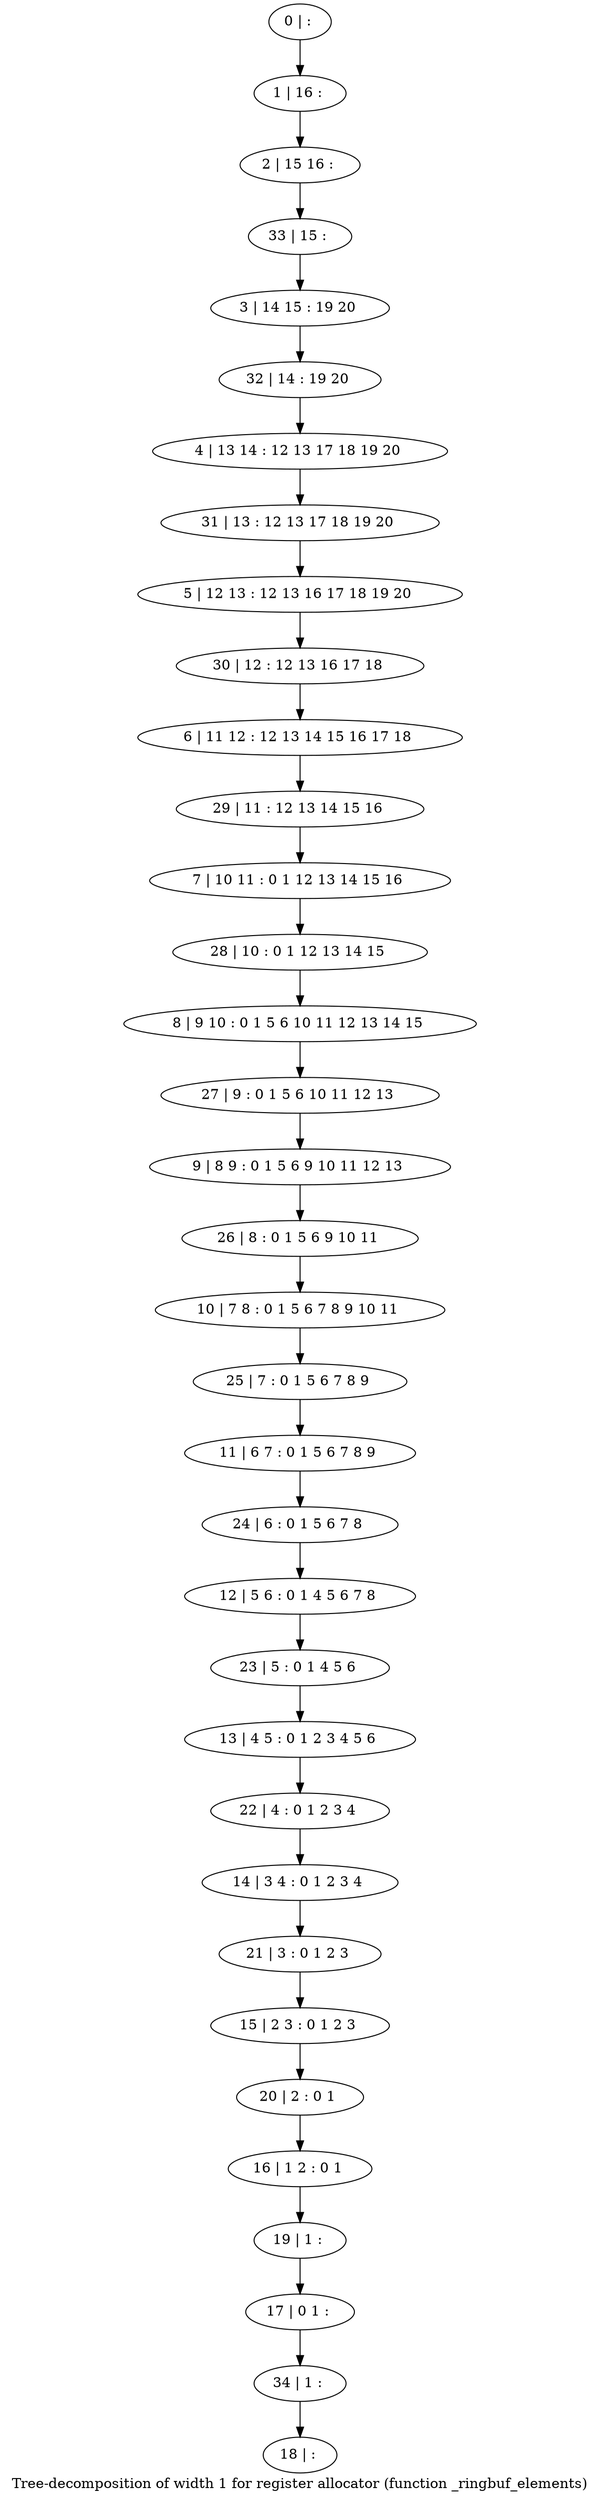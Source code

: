 digraph G {
graph [label="Tree-decomposition of width 1 for register allocator (function _ringbuf_elements)"]
0[label="0 | : "];
1[label="1 | 16 : "];
2[label="2 | 15 16 : "];
3[label="3 | 14 15 : 19 20 "];
4[label="4 | 13 14 : 12 13 17 18 19 20 "];
5[label="5 | 12 13 : 12 13 16 17 18 19 20 "];
6[label="6 | 11 12 : 12 13 14 15 16 17 18 "];
7[label="7 | 10 11 : 0 1 12 13 14 15 16 "];
8[label="8 | 9 10 : 0 1 5 6 10 11 12 13 14 15 "];
9[label="9 | 8 9 : 0 1 5 6 9 10 11 12 13 "];
10[label="10 | 7 8 : 0 1 5 6 7 8 9 10 11 "];
11[label="11 | 6 7 : 0 1 5 6 7 8 9 "];
12[label="12 | 5 6 : 0 1 4 5 6 7 8 "];
13[label="13 | 4 5 : 0 1 2 3 4 5 6 "];
14[label="14 | 3 4 : 0 1 2 3 4 "];
15[label="15 | 2 3 : 0 1 2 3 "];
16[label="16 | 1 2 : 0 1 "];
17[label="17 | 0 1 : "];
18[label="18 | : "];
19[label="19 | 1 : "];
20[label="20 | 2 : 0 1 "];
21[label="21 | 3 : 0 1 2 3 "];
22[label="22 | 4 : 0 1 2 3 4 "];
23[label="23 | 5 : 0 1 4 5 6 "];
24[label="24 | 6 : 0 1 5 6 7 8 "];
25[label="25 | 7 : 0 1 5 6 7 8 9 "];
26[label="26 | 8 : 0 1 5 6 9 10 11 "];
27[label="27 | 9 : 0 1 5 6 10 11 12 13 "];
28[label="28 | 10 : 0 1 12 13 14 15 "];
29[label="29 | 11 : 12 13 14 15 16 "];
30[label="30 | 12 : 12 13 16 17 18 "];
31[label="31 | 13 : 12 13 17 18 19 20 "];
32[label="32 | 14 : 19 20 "];
33[label="33 | 15 : "];
34[label="34 | 1 : "];
0->1 ;
1->2 ;
19->17 ;
16->19 ;
20->16 ;
15->20 ;
21->15 ;
14->21 ;
22->14 ;
13->22 ;
23->13 ;
12->23 ;
24->12 ;
11->24 ;
25->11 ;
10->25 ;
26->10 ;
9->26 ;
27->9 ;
8->27 ;
28->8 ;
7->28 ;
29->7 ;
6->29 ;
30->6 ;
5->30 ;
31->5 ;
4->31 ;
32->4 ;
3->32 ;
33->3 ;
2->33 ;
34->18 ;
17->34 ;
}
